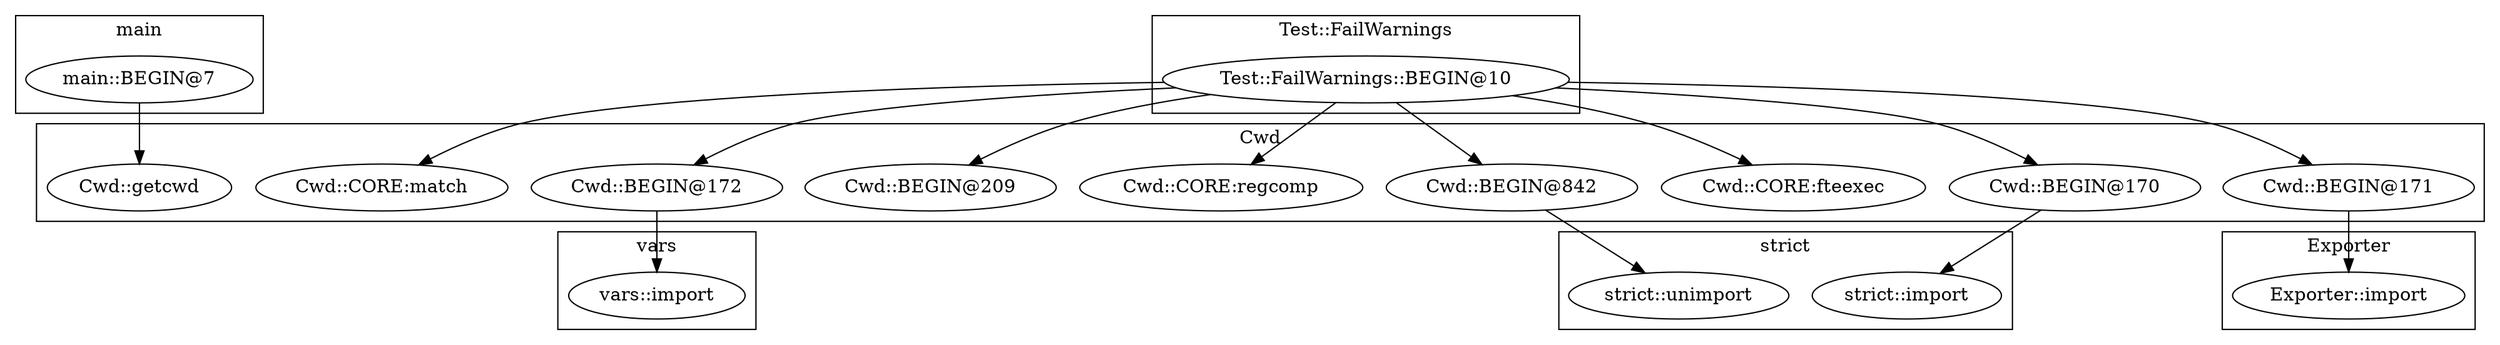 digraph {
graph [overlap=false]
subgraph cluster_strict {
	label="strict";
	"strict::import";
	"strict::unimport";
}
subgraph cluster_Cwd {
	label="Cwd";
	"Cwd::BEGIN@172";
	"Cwd::CORE:fteexec";
	"Cwd::BEGIN@170";
	"Cwd::CORE:regcomp";
	"Cwd::BEGIN@209";
	"Cwd::BEGIN@171";
	"Cwd::CORE:match";
	"Cwd::BEGIN@842";
	"Cwd::getcwd";
}
subgraph cluster_Exporter {
	label="Exporter";
	"Exporter::import";
}
subgraph cluster_main {
	label="main";
	"main::BEGIN@7";
}
subgraph cluster_vars {
	label="vars";
	"vars::import";
}
subgraph cluster_Test_FailWarnings {
	label="Test::FailWarnings";
	"Test::FailWarnings::BEGIN@10";
}
"Cwd::BEGIN@171" -> "Exporter::import";
"Cwd::BEGIN@172" -> "vars::import";
"Test::FailWarnings::BEGIN@10" -> "Cwd::CORE:regcomp";
"Test::FailWarnings::BEGIN@10" -> "Cwd::CORE:fteexec";
"Cwd::BEGIN@170" -> "strict::import";
"main::BEGIN@7" -> "Cwd::getcwd";
"Test::FailWarnings::BEGIN@10" -> "Cwd::BEGIN@171";
"Test::FailWarnings::BEGIN@10" -> "Cwd::BEGIN@170";
"Test::FailWarnings::BEGIN@10" -> "Cwd::CORE:match";
"Cwd::BEGIN@842" -> "strict::unimport";
"Test::FailWarnings::BEGIN@10" -> "Cwd::BEGIN@172";
"Test::FailWarnings::BEGIN@10" -> "Cwd::BEGIN@209";
"Test::FailWarnings::BEGIN@10" -> "Cwd::BEGIN@842";
}
